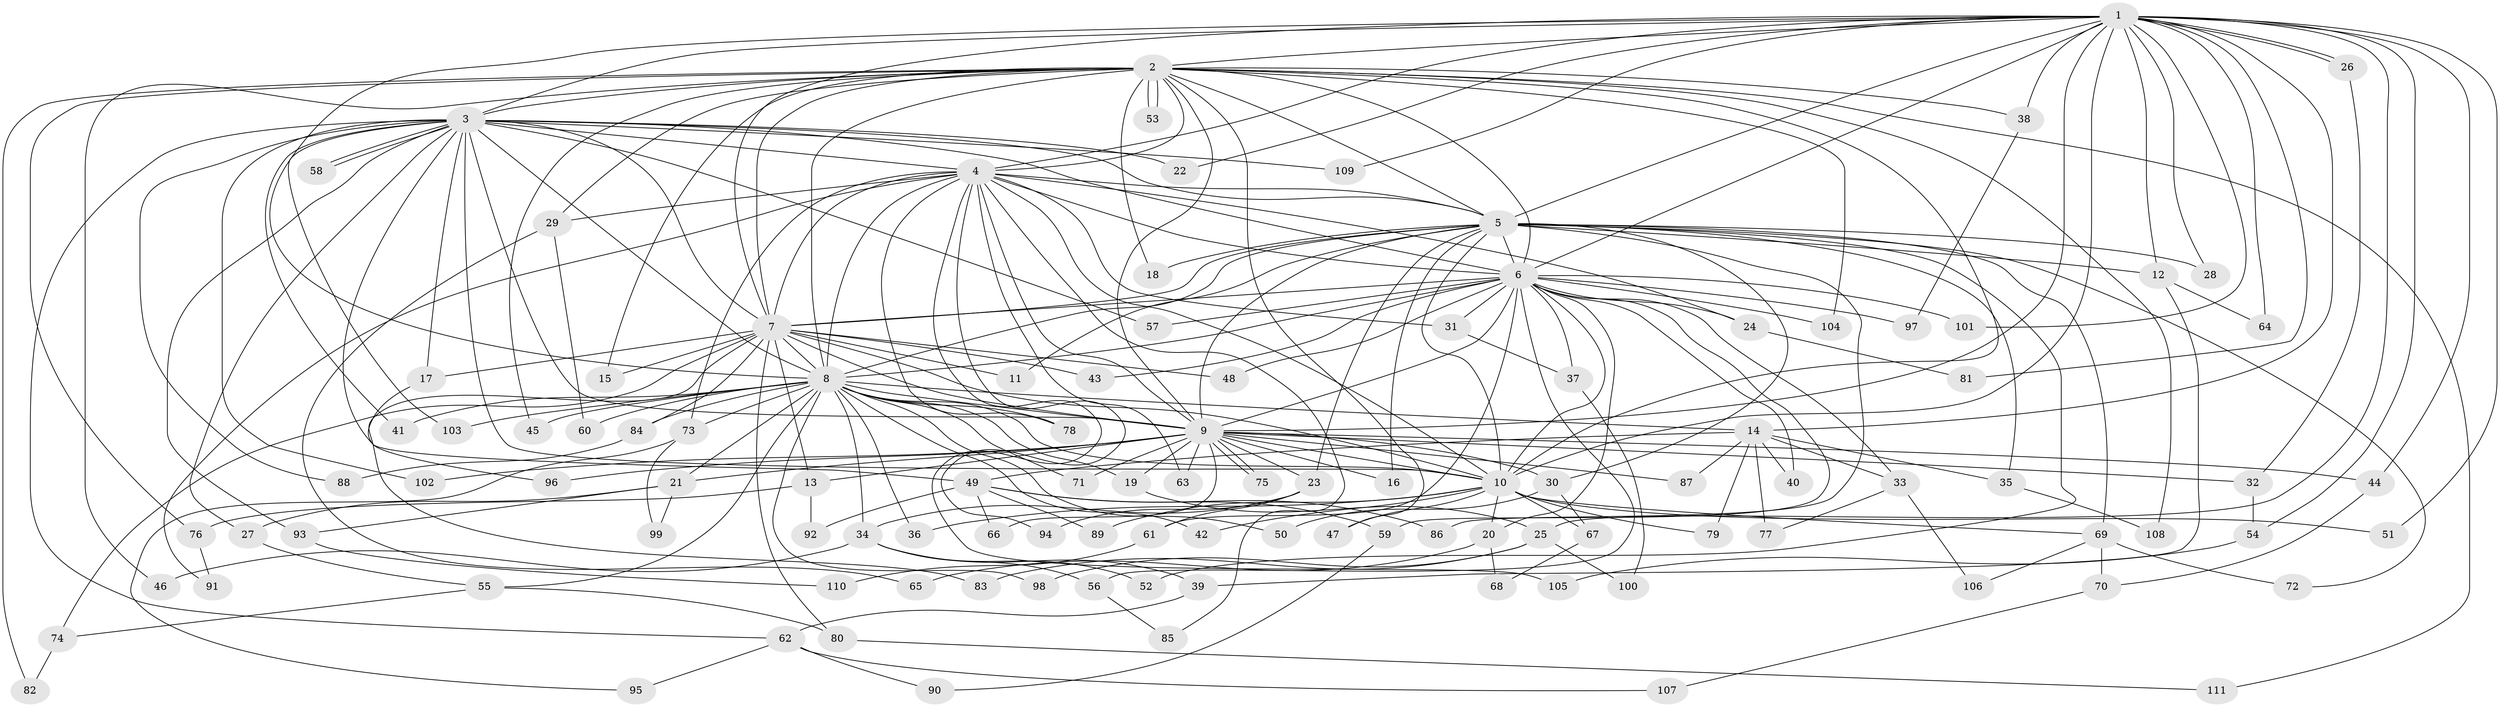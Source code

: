// coarse degree distribution, {17: 0.02564102564102564, 4: 0.07692307692307693, 2: 0.358974358974359, 21: 0.038461538461538464, 3: 0.2948717948717949, 16: 0.01282051282051282, 8: 0.01282051282051282, 20: 0.01282051282051282, 5: 0.0641025641025641, 23: 0.01282051282051282, 6: 0.01282051282051282, 1: 0.038461538461538464, 22: 0.01282051282051282, 18: 0.01282051282051282, 7: 0.01282051282051282}
// Generated by graph-tools (version 1.1) at 2025/36/03/04/25 23:36:30]
// undirected, 111 vertices, 247 edges
graph export_dot {
  node [color=gray90,style=filled];
  1;
  2;
  3;
  4;
  5;
  6;
  7;
  8;
  9;
  10;
  11;
  12;
  13;
  14;
  15;
  16;
  17;
  18;
  19;
  20;
  21;
  22;
  23;
  24;
  25;
  26;
  27;
  28;
  29;
  30;
  31;
  32;
  33;
  34;
  35;
  36;
  37;
  38;
  39;
  40;
  41;
  42;
  43;
  44;
  45;
  46;
  47;
  48;
  49;
  50;
  51;
  52;
  53;
  54;
  55;
  56;
  57;
  58;
  59;
  60;
  61;
  62;
  63;
  64;
  65;
  66;
  67;
  68;
  69;
  70;
  71;
  72;
  73;
  74;
  75;
  76;
  77;
  78;
  79;
  80;
  81;
  82;
  83;
  84;
  85;
  86;
  87;
  88;
  89;
  90;
  91;
  92;
  93;
  94;
  95;
  96;
  97;
  98;
  99;
  100;
  101;
  102;
  103;
  104;
  105;
  106;
  107;
  108;
  109;
  110;
  111;
  1 -- 2;
  1 -- 3;
  1 -- 4;
  1 -- 5;
  1 -- 6;
  1 -- 7;
  1 -- 8;
  1 -- 9;
  1 -- 10;
  1 -- 12;
  1 -- 14;
  1 -- 22;
  1 -- 25;
  1 -- 26;
  1 -- 26;
  1 -- 28;
  1 -- 38;
  1 -- 44;
  1 -- 51;
  1 -- 54;
  1 -- 64;
  1 -- 81;
  1 -- 101;
  1 -- 109;
  2 -- 3;
  2 -- 4;
  2 -- 5;
  2 -- 6;
  2 -- 7;
  2 -- 8;
  2 -- 9;
  2 -- 10;
  2 -- 15;
  2 -- 18;
  2 -- 29;
  2 -- 38;
  2 -- 45;
  2 -- 46;
  2 -- 47;
  2 -- 53;
  2 -- 53;
  2 -- 76;
  2 -- 82;
  2 -- 104;
  2 -- 108;
  2 -- 111;
  3 -- 4;
  3 -- 5;
  3 -- 6;
  3 -- 7;
  3 -- 8;
  3 -- 9;
  3 -- 10;
  3 -- 17;
  3 -- 22;
  3 -- 27;
  3 -- 41;
  3 -- 49;
  3 -- 57;
  3 -- 58;
  3 -- 58;
  3 -- 62;
  3 -- 88;
  3 -- 93;
  3 -- 102;
  3 -- 103;
  3 -- 109;
  4 -- 5;
  4 -- 6;
  4 -- 7;
  4 -- 8;
  4 -- 9;
  4 -- 10;
  4 -- 24;
  4 -- 29;
  4 -- 31;
  4 -- 63;
  4 -- 73;
  4 -- 78;
  4 -- 85;
  4 -- 91;
  4 -- 94;
  4 -- 105;
  5 -- 6;
  5 -- 7;
  5 -- 8;
  5 -- 9;
  5 -- 10;
  5 -- 11;
  5 -- 12;
  5 -- 16;
  5 -- 18;
  5 -- 23;
  5 -- 28;
  5 -- 30;
  5 -- 35;
  5 -- 52;
  5 -- 69;
  5 -- 72;
  5 -- 86;
  6 -- 7;
  6 -- 8;
  6 -- 9;
  6 -- 10;
  6 -- 20;
  6 -- 24;
  6 -- 31;
  6 -- 33;
  6 -- 37;
  6 -- 40;
  6 -- 43;
  6 -- 48;
  6 -- 56;
  6 -- 57;
  6 -- 59;
  6 -- 61;
  6 -- 97;
  6 -- 101;
  6 -- 104;
  7 -- 8;
  7 -- 9;
  7 -- 10;
  7 -- 11;
  7 -- 13;
  7 -- 15;
  7 -- 17;
  7 -- 43;
  7 -- 48;
  7 -- 74;
  7 -- 80;
  7 -- 83;
  7 -- 84;
  8 -- 9;
  8 -- 10;
  8 -- 14;
  8 -- 19;
  8 -- 21;
  8 -- 34;
  8 -- 36;
  8 -- 41;
  8 -- 42;
  8 -- 45;
  8 -- 50;
  8 -- 55;
  8 -- 60;
  8 -- 71;
  8 -- 73;
  8 -- 78;
  8 -- 84;
  8 -- 98;
  8 -- 103;
  9 -- 10;
  9 -- 13;
  9 -- 16;
  9 -- 19;
  9 -- 21;
  9 -- 23;
  9 -- 30;
  9 -- 32;
  9 -- 44;
  9 -- 63;
  9 -- 66;
  9 -- 71;
  9 -- 75;
  9 -- 75;
  9 -- 87;
  9 -- 96;
  9 -- 102;
  10 -- 20;
  10 -- 36;
  10 -- 42;
  10 -- 47;
  10 -- 51;
  10 -- 67;
  10 -- 69;
  10 -- 79;
  10 -- 89;
  12 -- 39;
  12 -- 64;
  13 -- 76;
  13 -- 92;
  14 -- 33;
  14 -- 35;
  14 -- 40;
  14 -- 49;
  14 -- 77;
  14 -- 79;
  14 -- 87;
  17 -- 96;
  19 -- 25;
  20 -- 65;
  20 -- 68;
  21 -- 27;
  21 -- 93;
  21 -- 99;
  23 -- 34;
  23 -- 61;
  23 -- 94;
  24 -- 81;
  25 -- 83;
  25 -- 98;
  25 -- 100;
  26 -- 32;
  27 -- 55;
  29 -- 60;
  29 -- 65;
  30 -- 50;
  30 -- 67;
  31 -- 37;
  32 -- 54;
  33 -- 77;
  33 -- 106;
  34 -- 39;
  34 -- 46;
  34 -- 52;
  34 -- 56;
  35 -- 108;
  37 -- 100;
  38 -- 97;
  39 -- 62;
  44 -- 70;
  49 -- 59;
  49 -- 66;
  49 -- 86;
  49 -- 89;
  49 -- 92;
  54 -- 105;
  55 -- 74;
  55 -- 80;
  56 -- 85;
  59 -- 90;
  61 -- 110;
  62 -- 90;
  62 -- 95;
  62 -- 107;
  67 -- 68;
  69 -- 70;
  69 -- 72;
  69 -- 106;
  70 -- 107;
  73 -- 95;
  73 -- 99;
  74 -- 82;
  76 -- 91;
  80 -- 111;
  84 -- 88;
  93 -- 110;
}
